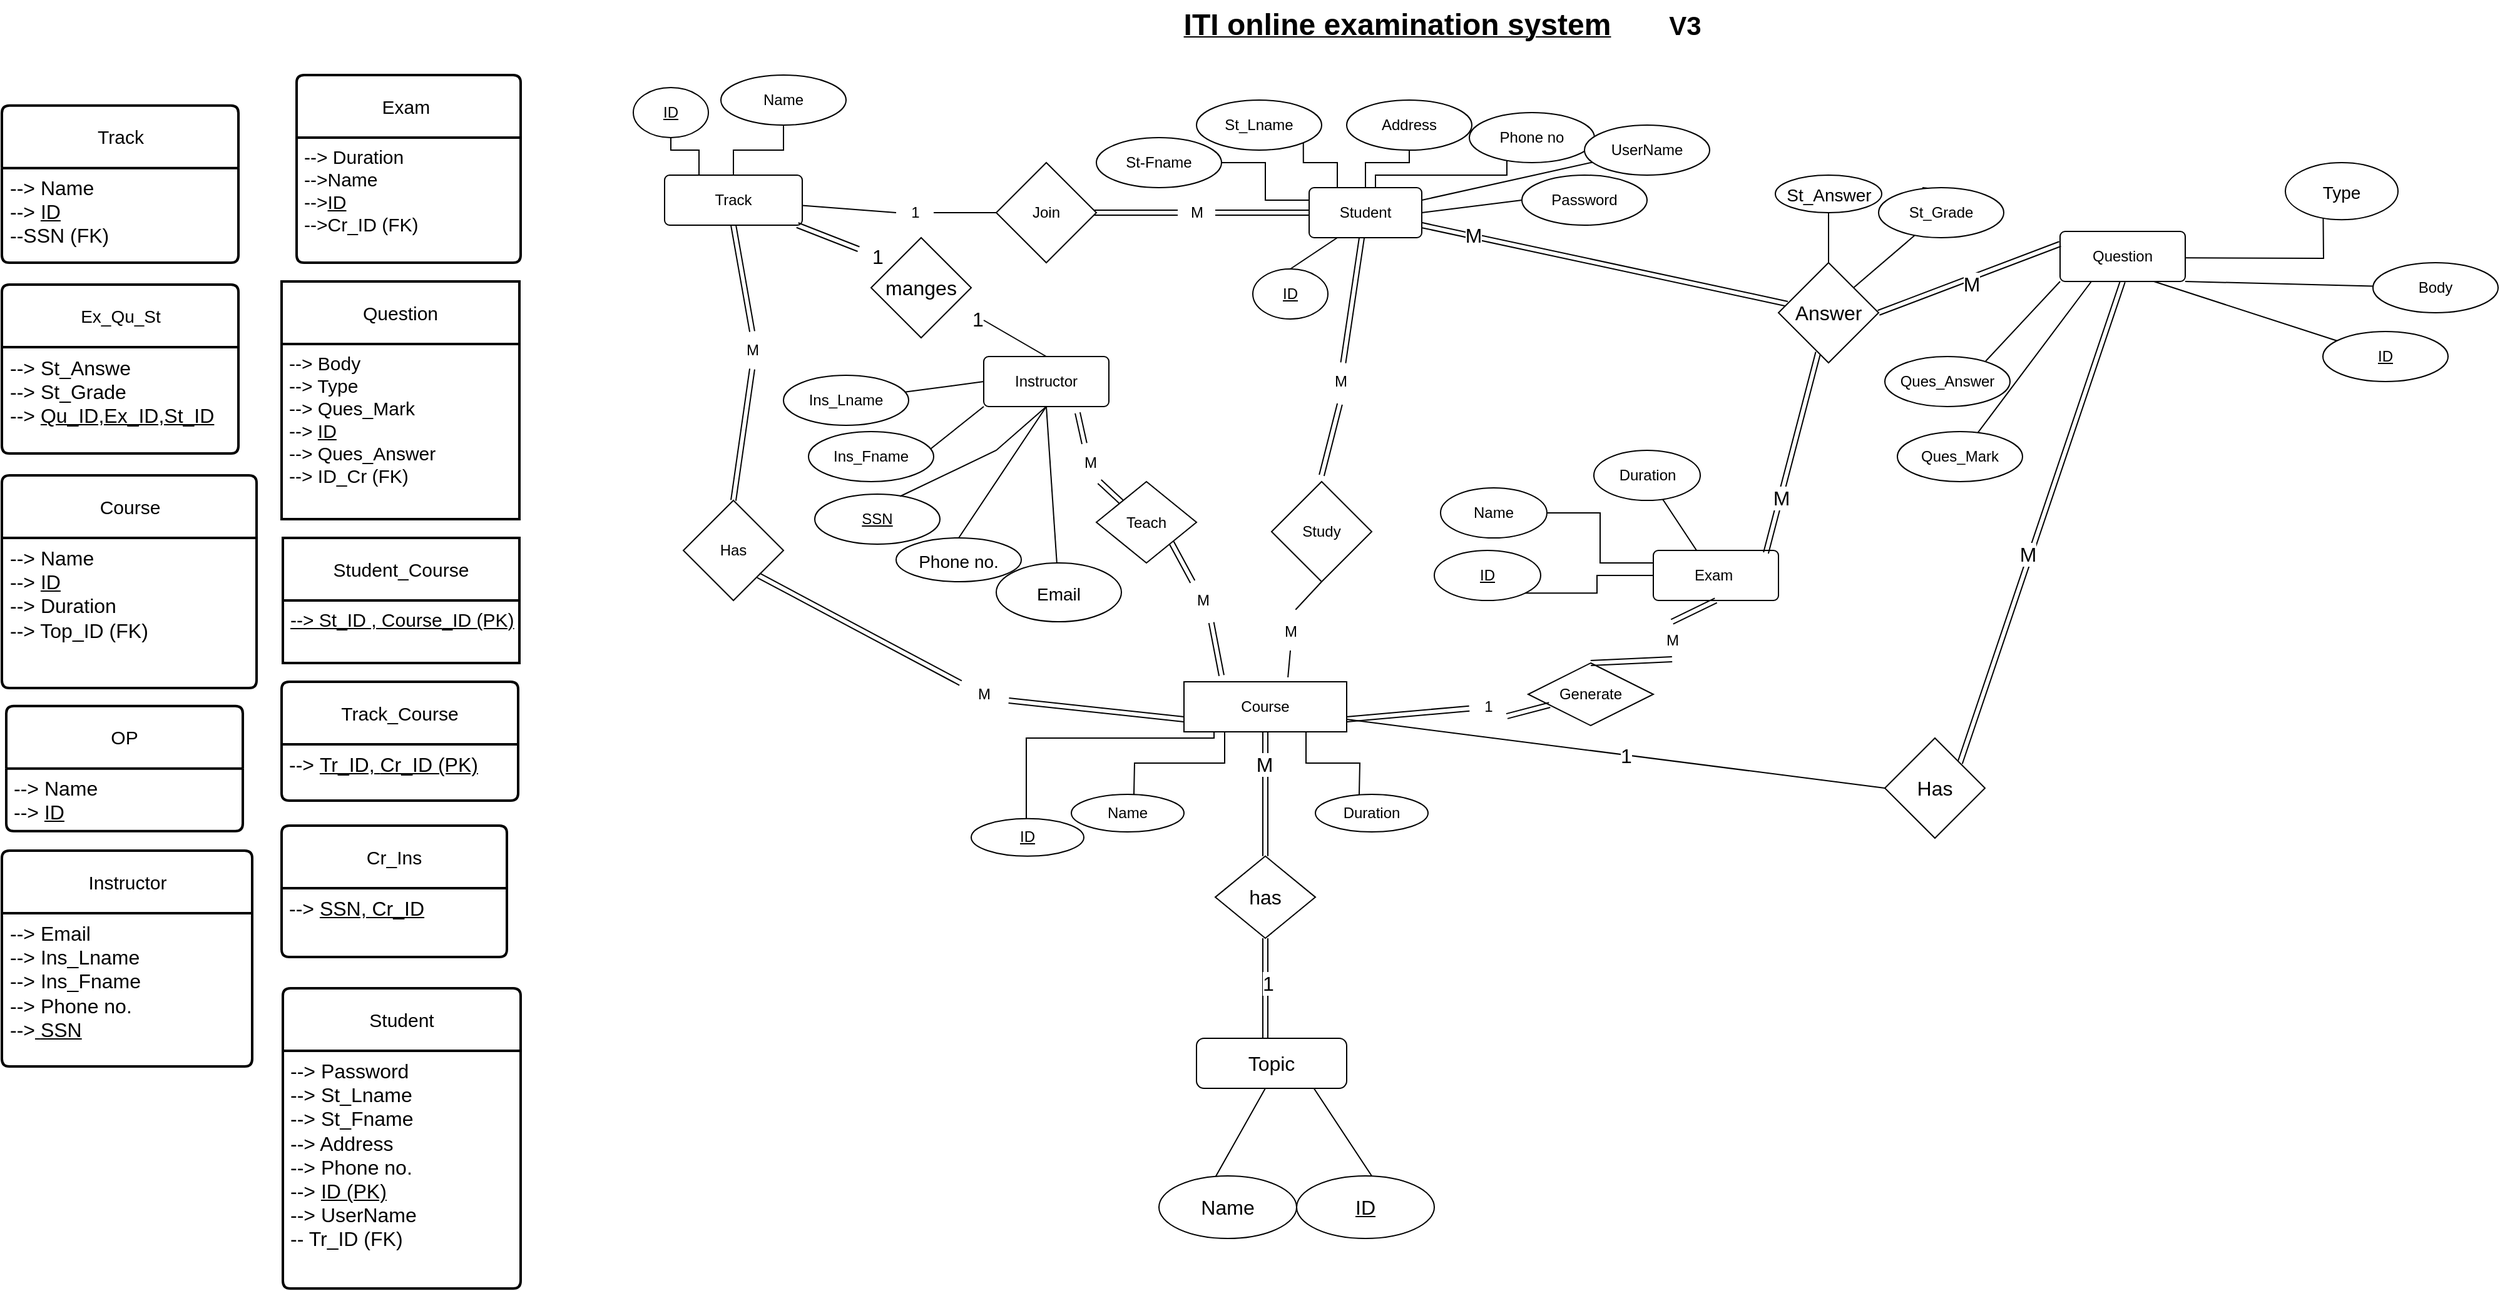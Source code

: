 <mxfile version="21.6.1" type="device">
  <diagram name="Page-1" id="KJN9JxY4sojg92Rjm4BG">
    <mxGraphModel dx="2280" dy="652" grid="1" gridSize="10" guides="1" tooltips="1" connect="1" arrows="1" fold="1" page="1" pageScale="1" pageWidth="1100" pageHeight="850" math="0" shadow="0">
      <root>
        <mxCell id="0" />
        <mxCell id="1" parent="0" />
        <mxCell id="8PszCxhar_kv0XqrZHNw-42" value="" style="edgeStyle=orthogonalEdgeStyle;rounded=0;orthogonalLoop=1;jettySize=auto;html=1;endArrow=none;endFill=0;" parent="1" edge="1">
          <mxGeometry relative="1" as="geometry">
            <Array as="points">
              <mxPoint x="803" y="160" />
              <mxPoint x="908" y="160" />
            </Array>
            <mxPoint x="803" y="170" as="sourcePoint" />
            <mxPoint x="908" y="146.57" as="targetPoint" />
          </mxGeometry>
        </mxCell>
        <mxCell id="8PszCxhar_kv0XqrZHNw-43" value="" style="edgeStyle=orthogonalEdgeStyle;rounded=0;orthogonalLoop=1;jettySize=auto;html=1;endArrow=none;endFill=0;" parent="1" source="8PszCxhar_kv0XqrZHNw-10" target="8PszCxhar_kv0XqrZHNw-22" edge="1">
          <mxGeometry relative="1" as="geometry" />
        </mxCell>
        <mxCell id="8PszCxhar_kv0XqrZHNw-47" style="edgeStyle=orthogonalEdgeStyle;rounded=0;orthogonalLoop=1;jettySize=auto;html=1;exitX=0.25;exitY=0;exitDx=0;exitDy=0;entryX=1;entryY=1;entryDx=0;entryDy=0;endArrow=none;endFill=0;" parent="1" source="8PszCxhar_kv0XqrZHNw-10" target="8PszCxhar_kv0XqrZHNw-21" edge="1">
          <mxGeometry relative="1" as="geometry" />
        </mxCell>
        <mxCell id="8PszCxhar_kv0XqrZHNw-49" style="edgeStyle=orthogonalEdgeStyle;rounded=0;orthogonalLoop=1;jettySize=auto;html=1;exitX=0;exitY=0.25;exitDx=0;exitDy=0;entryX=1;entryY=0.5;entryDx=0;entryDy=0;endArrow=none;endFill=0;" parent="1" source="8PszCxhar_kv0XqrZHNw-10" target="8PszCxhar_kv0XqrZHNw-24" edge="1">
          <mxGeometry relative="1" as="geometry" />
        </mxCell>
        <mxCell id="8PszCxhar_kv0XqrZHNw-171" style="edgeStyle=orthogonalEdgeStyle;rounded=0;orthogonalLoop=1;jettySize=auto;html=1;shape=link;" parent="1" source="8PszCxhar_kv0XqrZHNw-178" edge="1">
          <mxGeometry relative="1" as="geometry">
            <mxPoint x="570" y="190" as="targetPoint" />
          </mxGeometry>
        </mxCell>
        <mxCell id="8PszCxhar_kv0XqrZHNw-185" style="edgeStyle=none;rounded=0;orthogonalLoop=1;jettySize=auto;html=1;exitX=0.25;exitY=1;exitDx=0;exitDy=0;entryX=0.5;entryY=0;entryDx=0;entryDy=0;endArrow=none;endFill=0;" parent="1" source="8PszCxhar_kv0XqrZHNw-10" target="8PszCxhar_kv0XqrZHNw-34" edge="1">
          <mxGeometry relative="1" as="geometry" />
        </mxCell>
        <mxCell id="OOYQs7Cyy67GU0l517X5-24" style="edgeStyle=none;curved=1;rounded=0;orthogonalLoop=1;jettySize=auto;html=1;exitX=1;exitY=0.25;exitDx=0;exitDy=0;fontSize=12;startSize=8;endSize=8;endArrow=none;endFill=0;" parent="1" source="8PszCxhar_kv0XqrZHNw-10" target="OOYQs7Cyy67GU0l517X5-23" edge="1">
          <mxGeometry relative="1" as="geometry" />
        </mxCell>
        <mxCell id="OOYQs7Cyy67GU0l517X5-27" style="edgeStyle=none;curved=1;rounded=0;orthogonalLoop=1;jettySize=auto;html=1;exitX=1;exitY=0.5;exitDx=0;exitDy=0;entryX=0;entryY=0.5;entryDx=0;entryDy=0;fontSize=12;startSize=8;endSize=8;endArrow=none;endFill=0;" parent="1" source="8PszCxhar_kv0XqrZHNw-10" target="OOYQs7Cyy67GU0l517X5-26" edge="1">
          <mxGeometry relative="1" as="geometry" />
        </mxCell>
        <mxCell id="q5nte8WEPZ9El1_2XBso-5" style="edgeStyle=none;curved=1;rounded=0;orthogonalLoop=1;jettySize=auto;html=1;exitX=1;exitY=0.75;exitDx=0;exitDy=0;fontSize=12;endArrow=none;endFill=0;shape=link;" parent="1" source="8PszCxhar_kv0XqrZHNw-10" target="q5nte8WEPZ9El1_2XBso-4" edge="1">
          <mxGeometry relative="1" as="geometry" />
        </mxCell>
        <mxCell id="q5nte8WEPZ9El1_2XBso-9" value="M" style="edgeLabel;html=1;align=center;verticalAlign=middle;resizable=0;points=[];fontSize=16;" parent="q5nte8WEPZ9El1_2XBso-5" vertex="1" connectable="0">
          <mxGeometry x="-0.727" y="1" relative="1" as="geometry">
            <mxPoint as="offset" />
          </mxGeometry>
        </mxCell>
        <mxCell id="8PszCxhar_kv0XqrZHNw-10" value="Student" style="rounded=1;arcSize=10;whiteSpace=wrap;html=1;align=center;" parent="1" vertex="1">
          <mxGeometry x="750" y="170" width="90" height="40" as="geometry" />
        </mxCell>
        <mxCell id="8PszCxhar_kv0XqrZHNw-197" style="edgeStyle=none;rounded=0;orthogonalLoop=1;jettySize=auto;html=1;exitX=0;exitY=0.5;exitDx=0;exitDy=0;entryX=1;entryY=0.5;entryDx=0;entryDy=0;" parent="1" source="8PszCxhar_kv0XqrZHNw-11" edge="1">
          <mxGeometry relative="1" as="geometry">
            <mxPoint x="415" y="335" as="targetPoint" />
          </mxGeometry>
        </mxCell>
        <mxCell id="8PszCxhar_kv0XqrZHNw-198" style="edgeStyle=none;rounded=0;orthogonalLoop=1;jettySize=auto;html=1;exitX=0;exitY=1;exitDx=0;exitDy=0;entryX=1;entryY=0;entryDx=0;entryDy=0;endArrow=none;endFill=0;" parent="1" source="8PszCxhar_kv0XqrZHNw-11" edge="1">
          <mxGeometry relative="1" as="geometry">
            <mxPoint x="445.146" y="380.774" as="targetPoint" />
          </mxGeometry>
        </mxCell>
        <mxCell id="OOYQs7Cyy67GU0l517X5-18" style="edgeStyle=none;curved=1;rounded=0;orthogonalLoop=1;jettySize=auto;html=1;exitX=0.5;exitY=1;exitDx=0;exitDy=0;entryX=0.5;entryY=0;entryDx=0;entryDy=0;fontSize=12;startSize=8;endSize=8;endArrow=none;endFill=0;" parent="1" source="8PszCxhar_kv0XqrZHNw-11" target="OOYQs7Cyy67GU0l517X5-17" edge="1">
          <mxGeometry relative="1" as="geometry" />
        </mxCell>
        <mxCell id="OOYQs7Cyy67GU0l517X5-20" style="edgeStyle=none;curved=1;rounded=0;orthogonalLoop=1;jettySize=auto;html=1;exitX=0.5;exitY=1;exitDx=0;exitDy=0;fontSize=12;startSize=8;endSize=8;endArrow=none;endFill=0;" parent="1" source="8PszCxhar_kv0XqrZHNw-11" target="OOYQs7Cyy67GU0l517X5-19" edge="1">
          <mxGeometry relative="1" as="geometry" />
        </mxCell>
        <mxCell id="8PszCxhar_kv0XqrZHNw-11" value="Instructor" style="rounded=1;arcSize=10;whiteSpace=wrap;html=1;align=center;" parent="1" vertex="1">
          <mxGeometry x="490" y="305" width="100" height="40" as="geometry" />
        </mxCell>
        <mxCell id="8PszCxhar_kv0XqrZHNw-73" style="edgeStyle=orthogonalEdgeStyle;rounded=0;orthogonalLoop=1;jettySize=auto;html=1;exitX=0;exitY=0.5;exitDx=0;exitDy=0;entryX=1;entryY=1;entryDx=0;entryDy=0;endArrow=none;endFill=0;" parent="1" source="8PszCxhar_kv0XqrZHNw-12" target="8PszCxhar_kv0XqrZHNw-70" edge="1">
          <mxGeometry relative="1" as="geometry" />
        </mxCell>
        <mxCell id="8PszCxhar_kv0XqrZHNw-88" style="edgeStyle=orthogonalEdgeStyle;rounded=0;orthogonalLoop=1;jettySize=auto;html=1;exitX=0;exitY=0.25;exitDx=0;exitDy=0;entryX=1;entryY=0.5;entryDx=0;entryDy=0;endArrow=none;endFill=0;" parent="1" source="8PszCxhar_kv0XqrZHNw-12" target="8PszCxhar_kv0XqrZHNw-71" edge="1">
          <mxGeometry relative="1" as="geometry" />
        </mxCell>
        <mxCell id="8PszCxhar_kv0XqrZHNw-255" style="edgeStyle=none;rounded=0;orthogonalLoop=1;jettySize=auto;html=1;exitX=0.353;exitY=0.029;exitDx=0;exitDy=0;endArrow=none;endFill=0;exitPerimeter=0;" parent="1" source="8PszCxhar_kv0XqrZHNw-12" target="8PszCxhar_kv0XqrZHNw-60" edge="1">
          <mxGeometry relative="1" as="geometry" />
        </mxCell>
        <mxCell id="8PszCxhar_kv0XqrZHNw-12" value="Exam&amp;nbsp;" style="rounded=1;arcSize=10;whiteSpace=wrap;html=1;align=center;" parent="1" vertex="1">
          <mxGeometry x="1025" y="460" width="100" height="40" as="geometry" />
        </mxCell>
        <mxCell id="8PszCxhar_kv0XqrZHNw-16" value="Generate" style="shape=rhombus;perimeter=rhombusPerimeter;whiteSpace=wrap;html=1;align=center;" parent="1" vertex="1">
          <mxGeometry x="925" y="550" width="100" height="50" as="geometry" />
        </mxCell>
        <mxCell id="8PszCxhar_kv0XqrZHNw-21" value="St_Lname" style="ellipse;whiteSpace=wrap;html=1;align=center;" parent="1" vertex="1">
          <mxGeometry x="660" y="100" width="100" height="40" as="geometry" />
        </mxCell>
        <mxCell id="8PszCxhar_kv0XqrZHNw-22" value="Address" style="ellipse;whiteSpace=wrap;html=1;align=center;" parent="1" vertex="1">
          <mxGeometry x="780" y="100" width="100" height="40" as="geometry" />
        </mxCell>
        <mxCell id="8PszCxhar_kv0XqrZHNw-23" value="Phone no" style="ellipse;whiteSpace=wrap;html=1;align=center;" parent="1" vertex="1">
          <mxGeometry x="878" y="110" width="100" height="40" as="geometry" />
        </mxCell>
        <mxCell id="8PszCxhar_kv0XqrZHNw-24" value="St-Fname" style="ellipse;whiteSpace=wrap;html=1;align=center;" parent="1" vertex="1">
          <mxGeometry x="580" y="130" width="100" height="40" as="geometry" />
        </mxCell>
        <mxCell id="8PszCxhar_kv0XqrZHNw-34" value="&lt;u&gt;ID&lt;/u&gt;" style="ellipse;whiteSpace=wrap;html=1;align=center;" parent="1" vertex="1">
          <mxGeometry x="705" y="235" width="60" height="40" as="geometry" />
        </mxCell>
        <mxCell id="8PszCxhar_kv0XqrZHNw-60" value="Duration" style="ellipse;whiteSpace=wrap;html=1;rounded=1;arcSize=10;" parent="1" vertex="1">
          <mxGeometry x="977.5" y="380" width="85" height="40" as="geometry" />
        </mxCell>
        <mxCell id="8PszCxhar_kv0XqrZHNw-70" value="&lt;u&gt;ID&lt;/u&gt;" style="ellipse;whiteSpace=wrap;html=1;rounded=1;arcSize=10;" parent="1" vertex="1">
          <mxGeometry x="850" y="460" width="85" height="40" as="geometry" />
        </mxCell>
        <mxCell id="8PszCxhar_kv0XqrZHNw-71" value="Name" style="ellipse;whiteSpace=wrap;html=1;rounded=1;arcSize=10;" parent="1" vertex="1">
          <mxGeometry x="855" y="410" width="85" height="40" as="geometry" />
        </mxCell>
        <mxCell id="8PszCxhar_kv0XqrZHNw-81" value="" style="endArrow=none;html=1;rounded=0;entryX=0.5;entryY=1;entryDx=0;entryDy=0;exitX=0.5;exitY=0;exitDx=0;exitDy=0;shape=link;" parent="1" source="8PszCxhar_kv0XqrZHNw-209" target="8PszCxhar_kv0XqrZHNw-12" edge="1">
          <mxGeometry relative="1" as="geometry">
            <mxPoint x="1060" y="565" as="sourcePoint" />
            <mxPoint x="1035" y="460" as="targetPoint" />
          </mxGeometry>
        </mxCell>
        <mxCell id="8PszCxhar_kv0XqrZHNw-89" value="Ins_Fname" style="ellipse;whiteSpace=wrap;html=1;align=center;" parent="1" vertex="1">
          <mxGeometry x="350" y="365" width="100" height="40" as="geometry" />
        </mxCell>
        <mxCell id="8PszCxhar_kv0XqrZHNw-110" style="edgeStyle=orthogonalEdgeStyle;rounded=0;orthogonalLoop=1;jettySize=auto;html=1;exitX=0.25;exitY=0;exitDx=0;exitDy=0;endArrow=none;endFill=0;" parent="1" source="8PszCxhar_kv0XqrZHNw-108" target="8PszCxhar_kv0XqrZHNw-109" edge="1">
          <mxGeometry relative="1" as="geometry" />
        </mxCell>
        <mxCell id="8PszCxhar_kv0XqrZHNw-112" style="edgeStyle=orthogonalEdgeStyle;rounded=0;orthogonalLoop=1;jettySize=auto;html=1;endArrow=none;endFill=0;" parent="1" source="8PszCxhar_kv0XqrZHNw-108" target="8PszCxhar_kv0XqrZHNw-111" edge="1">
          <mxGeometry relative="1" as="geometry" />
        </mxCell>
        <mxCell id="8PszCxhar_kv0XqrZHNw-108" value="Track" style="rounded=1;arcSize=10;whiteSpace=wrap;html=1;align=center;" parent="1" vertex="1">
          <mxGeometry x="235" y="160" width="110" height="40" as="geometry" />
        </mxCell>
        <mxCell id="8PszCxhar_kv0XqrZHNw-109" value="&lt;u&gt;ID&lt;/u&gt;" style="ellipse;whiteSpace=wrap;html=1;align=center;" parent="1" vertex="1">
          <mxGeometry x="210" y="90" width="60" height="40" as="geometry" />
        </mxCell>
        <mxCell id="8PszCxhar_kv0XqrZHNw-111" value="Name" style="ellipse;whiteSpace=wrap;html=1;align=center;" parent="1" vertex="1">
          <mxGeometry x="280" y="80" width="100" height="40" as="geometry" />
        </mxCell>
        <mxCell id="8PszCxhar_kv0XqrZHNw-116" value="Teach" style="rhombus;whiteSpace=wrap;html=1;direction=south;" parent="1" vertex="1">
          <mxGeometry x="580" y="405" width="80" height="65" as="geometry" />
        </mxCell>
        <mxCell id="8PszCxhar_kv0XqrZHNw-130" style="edgeStyle=orthogonalEdgeStyle;rounded=0;orthogonalLoop=1;jettySize=auto;html=1;exitX=0.75;exitY=1;exitDx=0;exitDy=0;entryX=0.333;entryY=0.124;entryDx=0;entryDy=0;entryPerimeter=0;endArrow=none;endFill=0;" parent="1" edge="1">
          <mxGeometry relative="1" as="geometry">
            <mxPoint x="1559.97" y="161.659" as="targetPoint" />
            <mxPoint x="1425" y="226" as="sourcePoint" />
          </mxGeometry>
        </mxCell>
        <mxCell id="q5nte8WEPZ9El1_2XBso-2" style="edgeStyle=none;curved=1;rounded=0;orthogonalLoop=1;jettySize=auto;html=1;exitX=1;exitY=1;exitDx=0;exitDy=0;fontSize=12;startSize=8;endSize=8;endArrow=none;endFill=0;" parent="1" source="8PszCxhar_kv0XqrZHNw-132" target="8PszCxhar_kv0XqrZHNw-137" edge="1">
          <mxGeometry relative="1" as="geometry" />
        </mxCell>
        <mxCell id="q5nte8WEPZ9El1_2XBso-15" style="edgeStyle=none;curved=1;rounded=0;orthogonalLoop=1;jettySize=auto;html=1;exitX=0.25;exitY=1;exitDx=0;exitDy=0;fontSize=12;startSize=8;endSize=8;endArrow=none;endFill=0;" parent="1" source="8PszCxhar_kv0XqrZHNw-132" target="8PszCxhar_kv0XqrZHNw-134" edge="1">
          <mxGeometry relative="1" as="geometry" />
        </mxCell>
        <mxCell id="q5nte8WEPZ9El1_2XBso-16" style="edgeStyle=none;curved=1;rounded=0;orthogonalLoop=1;jettySize=auto;html=1;exitX=0;exitY=1;exitDx=0;exitDy=0;fontSize=12;startSize=8;endSize=8;" parent="1" source="8PszCxhar_kv0XqrZHNw-132" edge="1">
          <mxGeometry relative="1" as="geometry">
            <mxPoint x="1280" y="320" as="targetPoint" />
          </mxGeometry>
        </mxCell>
        <mxCell id="BlZaG5n-0IhlMk8ZmXrb-6" style="edgeStyle=none;curved=1;rounded=0;orthogonalLoop=1;jettySize=auto;html=1;exitX=0.5;exitY=1;exitDx=0;exitDy=0;entryX=1;entryY=0;entryDx=0;entryDy=0;fontSize=12;endArrow=none;endFill=0;shape=link;" parent="1" source="8PszCxhar_kv0XqrZHNw-132" target="BlZaG5n-0IhlMk8ZmXrb-5" edge="1">
          <mxGeometry relative="1" as="geometry" />
        </mxCell>
        <mxCell id="BlZaG5n-0IhlMk8ZmXrb-9" value="M" style="edgeLabel;html=1;align=center;verticalAlign=middle;resizable=0;points=[];fontSize=16;" parent="BlZaG5n-0IhlMk8ZmXrb-6" vertex="1" connectable="0">
          <mxGeometry x="0.119" y="6" relative="1" as="geometry">
            <mxPoint x="-9" as="offset" />
          </mxGeometry>
        </mxCell>
        <mxCell id="BlZaG5n-0IhlMk8ZmXrb-8" style="edgeStyle=none;curved=1;rounded=0;orthogonalLoop=1;jettySize=auto;html=1;exitX=0.75;exitY=1;exitDx=0;exitDy=0;fontSize=12;endArrow=none;endFill=0;" parent="1" source="8PszCxhar_kv0XqrZHNw-132" target="8PszCxhar_kv0XqrZHNw-133" edge="1">
          <mxGeometry relative="1" as="geometry" />
        </mxCell>
        <mxCell id="8PszCxhar_kv0XqrZHNw-132" value="Question" style="rounded=1;arcSize=10;whiteSpace=wrap;html=1;align=center;" parent="1" vertex="1">
          <mxGeometry x="1350" y="205" width="100" height="40" as="geometry" />
        </mxCell>
        <mxCell id="8PszCxhar_kv0XqrZHNw-133" value="&lt;u&gt;ID&lt;/u&gt;" style="ellipse;whiteSpace=wrap;html=1;align=center;" parent="1" vertex="1">
          <mxGeometry x="1560" y="285" width="100" height="40" as="geometry" />
        </mxCell>
        <mxCell id="8PszCxhar_kv0XqrZHNw-134" value="Ques_Mark" style="ellipse;whiteSpace=wrap;html=1;align=center;" parent="1" vertex="1">
          <mxGeometry x="1220" y="365" width="100" height="40" as="geometry" />
        </mxCell>
        <mxCell id="8PszCxhar_kv0XqrZHNw-137" value="Body" style="ellipse;whiteSpace=wrap;html=1;rounded=1;arcSize=10;" parent="1" vertex="1">
          <mxGeometry x="1600" y="230" width="100" height="40" as="geometry" />
        </mxCell>
        <mxCell id="8PszCxhar_kv0XqrZHNw-144" value="" style="edgeStyle=orthogonalEdgeStyle;rounded=0;orthogonalLoop=1;jettySize=auto;html=1;endArrow=none;endFill=0;" parent="1" edge="1">
          <mxGeometry relative="1" as="geometry">
            <mxPoint x="674.0" y="605" as="sourcePoint" />
            <mxPoint x="524.0" y="679.36" as="targetPoint" />
            <Array as="points">
              <mxPoint x="674" y="610" />
              <mxPoint x="524" y="610" />
            </Array>
          </mxGeometry>
        </mxCell>
        <mxCell id="8PszCxhar_kv0XqrZHNw-145" style="edgeStyle=orthogonalEdgeStyle;rounded=0;orthogonalLoop=1;jettySize=auto;html=1;exitX=0.25;exitY=1;exitDx=0;exitDy=0;endArrow=none;endFill=0;" parent="1" source="8PszCxhar_kv0XqrZHNw-142" edge="1">
          <mxGeometry relative="1" as="geometry">
            <mxPoint x="610" y="655" as="targetPoint" />
          </mxGeometry>
        </mxCell>
        <mxCell id="8PszCxhar_kv0XqrZHNw-147" style="edgeStyle=orthogonalEdgeStyle;rounded=0;orthogonalLoop=1;jettySize=auto;html=1;exitX=0.75;exitY=1;exitDx=0;exitDy=0;endArrow=none;endFill=0;" parent="1" source="8PszCxhar_kv0XqrZHNw-142" edge="1">
          <mxGeometry relative="1" as="geometry">
            <mxPoint x="790" y="655" as="targetPoint" />
          </mxGeometry>
        </mxCell>
        <mxCell id="MpQOEqjO9ydfD7k61NFb-37" style="edgeStyle=none;curved=1;rounded=0;orthogonalLoop=1;jettySize=auto;html=1;fontSize=12;endArrow=none;endFill=0;shape=link;" parent="1" source="8PszCxhar_kv0XqrZHNw-142" target="MpQOEqjO9ydfD7k61NFb-34" edge="1">
          <mxGeometry relative="1" as="geometry" />
        </mxCell>
        <mxCell id="MpQOEqjO9ydfD7k61NFb-39" value="M" style="edgeLabel;html=1;align=center;verticalAlign=middle;resizable=0;points=[];fontSize=16;" parent="MpQOEqjO9ydfD7k61NFb-37" vertex="1" connectable="0">
          <mxGeometry x="-0.491" y="-5" relative="1" as="geometry">
            <mxPoint x="4" as="offset" />
          </mxGeometry>
        </mxCell>
        <mxCell id="BlZaG5n-0IhlMk8ZmXrb-7" style="edgeStyle=none;curved=1;rounded=0;orthogonalLoop=1;jettySize=auto;html=1;exitX=1;exitY=0.75;exitDx=0;exitDy=0;entryX=0;entryY=0.5;entryDx=0;entryDy=0;fontSize=12;startSize=8;endSize=8;endArrow=none;endFill=0;" parent="1" source="8PszCxhar_kv0XqrZHNw-142" target="BlZaG5n-0IhlMk8ZmXrb-5" edge="1">
          <mxGeometry relative="1" as="geometry" />
        </mxCell>
        <mxCell id="BlZaG5n-0IhlMk8ZmXrb-10" value="1" style="edgeLabel;html=1;align=center;verticalAlign=middle;resizable=0;points=[];fontSize=16;" parent="BlZaG5n-0IhlMk8ZmXrb-7" vertex="1" connectable="0">
          <mxGeometry x="0.035" relative="1" as="geometry">
            <mxPoint as="offset" />
          </mxGeometry>
        </mxCell>
        <mxCell id="8PszCxhar_kv0XqrZHNw-142" value="Course" style="whiteSpace=wrap;html=1;align=center;" parent="1" vertex="1">
          <mxGeometry x="650" y="565" width="130" height="40" as="geometry" />
        </mxCell>
        <mxCell id="8PszCxhar_kv0XqrZHNw-143" value="&lt;u&gt;ID&lt;/u&gt;" style="ellipse;whiteSpace=wrap;html=1;" parent="1" vertex="1">
          <mxGeometry x="480" y="674.36" width="90" height="30" as="geometry" />
        </mxCell>
        <mxCell id="8PszCxhar_kv0XqrZHNw-146" value="Name" style="ellipse;whiteSpace=wrap;html=1;" parent="1" vertex="1">
          <mxGeometry x="560" y="655" width="90" height="30" as="geometry" />
        </mxCell>
        <mxCell id="8PszCxhar_kv0XqrZHNw-148" value="Duration" style="ellipse;whiteSpace=wrap;html=1;" parent="1" vertex="1">
          <mxGeometry x="755" y="655" width="90" height="30" as="geometry" />
        </mxCell>
        <mxCell id="8PszCxhar_kv0XqrZHNw-163" value="Study" style="rhombus;whiteSpace=wrap;html=1;" parent="1" vertex="1">
          <mxGeometry x="720" y="405" width="80" height="80" as="geometry" />
        </mxCell>
        <mxCell id="8PszCxhar_kv0XqrZHNw-164" value="" style="endArrow=none;html=1;rounded=0;shape=link;" parent="1" source="8PszCxhar_kv0XqrZHNw-186" target="8PszCxhar_kv0XqrZHNw-10" edge="1">
          <mxGeometry width="50" height="50" relative="1" as="geometry">
            <mxPoint x="770" y="305" as="sourcePoint" />
            <mxPoint x="820" y="255" as="targetPoint" />
          </mxGeometry>
        </mxCell>
        <mxCell id="8PszCxhar_kv0XqrZHNw-165" value="" style="endArrow=none;html=1;rounded=0;exitX=0.639;exitY=-0.088;exitDx=0;exitDy=0;exitPerimeter=0;entryX=0.5;entryY=1;entryDx=0;entryDy=0;" parent="1" source="8PszCxhar_kv0XqrZHNw-188" target="8PszCxhar_kv0XqrZHNw-163" edge="1">
          <mxGeometry width="50" height="50" relative="1" as="geometry">
            <mxPoint x="740" y="485" as="sourcePoint" />
            <mxPoint x="790" y="445" as="targetPoint" />
          </mxGeometry>
        </mxCell>
        <mxCell id="8PszCxhar_kv0XqrZHNw-169" value="&lt;b&gt;&lt;u&gt;&lt;font style=&quot;font-size: 24px;&quot;&gt;ITI online examination system&lt;/font&gt;&lt;/u&gt;&lt;/b&gt;" style="text;html=1;align=center;verticalAlign=middle;resizable=0;points=[];autosize=1;strokeColor=none;fillColor=none;" parent="1" vertex="1">
          <mxGeometry x="640" y="20" width="360" height="40" as="geometry" />
        </mxCell>
        <mxCell id="8PszCxhar_kv0XqrZHNw-172" value="Join" style="rhombus;whiteSpace=wrap;html=1;" parent="1" vertex="1">
          <mxGeometry x="500" y="150" width="80" height="80" as="geometry" />
        </mxCell>
        <mxCell id="8PszCxhar_kv0XqrZHNw-177" value="" style="endArrow=none;html=1;rounded=0;entryX=0;entryY=0.5;entryDx=0;entryDy=0;" parent="1" source="8PszCxhar_kv0XqrZHNw-181" target="8PszCxhar_kv0XqrZHNw-172" edge="1">
          <mxGeometry width="50" height="50" relative="1" as="geometry">
            <mxPoint x="420" y="220" as="sourcePoint" />
            <mxPoint x="470" y="170" as="targetPoint" />
          </mxGeometry>
        </mxCell>
        <mxCell id="8PszCxhar_kv0XqrZHNw-186" value="M" style="text;html=1;align=center;verticalAlign=middle;resizable=0;points=[];autosize=1;strokeColor=none;fillColor=none;" parent="1" vertex="1">
          <mxGeometry x="760" y="310" width="30" height="30" as="geometry" />
        </mxCell>
        <mxCell id="8PszCxhar_kv0XqrZHNw-189" value="" style="endArrow=none;html=1;rounded=0;exitX=0.639;exitY=-0.088;exitDx=0;exitDy=0;exitPerimeter=0;entryX=0.5;entryY=1;entryDx=0;entryDy=0;" parent="1" source="8PszCxhar_kv0XqrZHNw-142" target="8PszCxhar_kv0XqrZHNw-188" edge="1">
          <mxGeometry width="50" height="50" relative="1" as="geometry">
            <mxPoint x="714" y="561" as="sourcePoint" />
            <mxPoint x="760" y="485" as="targetPoint" />
          </mxGeometry>
        </mxCell>
        <mxCell id="8PszCxhar_kv0XqrZHNw-188" value="M" style="text;html=1;align=center;verticalAlign=middle;resizable=0;points=[];autosize=1;strokeColor=none;fillColor=none;" parent="1" vertex="1">
          <mxGeometry x="720" y="510" width="30" height="30" as="geometry" />
        </mxCell>
        <mxCell id="8PszCxhar_kv0XqrZHNw-191" value="" style="edgeStyle=orthogonalEdgeStyle;rounded=0;orthogonalLoop=1;jettySize=auto;html=1;shape=link;" parent="1" source="8PszCxhar_kv0XqrZHNw-10" target="8PszCxhar_kv0XqrZHNw-178" edge="1">
          <mxGeometry relative="1" as="geometry">
            <mxPoint x="570" y="190" as="targetPoint" />
            <mxPoint x="750" y="190" as="sourcePoint" />
          </mxGeometry>
        </mxCell>
        <mxCell id="8PszCxhar_kv0XqrZHNw-178" value="M" style="text;html=1;align=center;verticalAlign=middle;resizable=0;points=[];autosize=1;strokeColor=none;fillColor=none;" parent="1" vertex="1">
          <mxGeometry x="645" y="175" width="30" height="30" as="geometry" />
        </mxCell>
        <mxCell id="8PszCxhar_kv0XqrZHNw-192" value="" style="endArrow=none;html=1;rounded=0;entryX=0;entryY=0.5;entryDx=0;entryDy=0;" parent="1" source="8PszCxhar_kv0XqrZHNw-108" target="8PszCxhar_kv0XqrZHNw-181" edge="1">
          <mxGeometry width="50" height="50" relative="1" as="geometry">
            <mxPoint x="380" y="189" as="sourcePoint" />
            <mxPoint x="510" y="185" as="targetPoint" />
          </mxGeometry>
        </mxCell>
        <mxCell id="8PszCxhar_kv0XqrZHNw-181" value="1" style="text;html=1;align=center;verticalAlign=middle;resizable=0;points=[];autosize=1;strokeColor=none;fillColor=none;" parent="1" vertex="1">
          <mxGeometry x="420" y="175" width="30" height="30" as="geometry" />
        </mxCell>
        <mxCell id="8PszCxhar_kv0XqrZHNw-196" value="Ins_Lname" style="ellipse;whiteSpace=wrap;html=1;align=center;" parent="1" vertex="1">
          <mxGeometry x="330" y="320" width="100" height="40" as="geometry" />
        </mxCell>
        <mxCell id="8PszCxhar_kv0XqrZHNw-204" style="edgeStyle=none;rounded=0;orthogonalLoop=1;jettySize=auto;html=1;exitX=0;exitY=1;exitDx=0;exitDy=0;" parent="1" source="8PszCxhar_kv0XqrZHNw-60" target="8PszCxhar_kv0XqrZHNw-60" edge="1">
          <mxGeometry relative="1" as="geometry" />
        </mxCell>
        <mxCell id="8PszCxhar_kv0XqrZHNw-206" value="" style="endArrow=none;html=1;rounded=0;exitX=1;exitY=0.75;exitDx=0;exitDy=0;shape=link;" parent="1" source="8PszCxhar_kv0XqrZHNw-212" target="8PszCxhar_kv0XqrZHNw-16" edge="1">
          <mxGeometry width="50" height="50" relative="1" as="geometry">
            <mxPoint x="860" y="605" as="sourcePoint" />
            <mxPoint x="910" y="555" as="targetPoint" />
          </mxGeometry>
        </mxCell>
        <mxCell id="8PszCxhar_kv0XqrZHNw-210" value="" style="endArrow=none;html=1;rounded=0;entryX=0.5;entryY=1;entryDx=0;entryDy=0;exitX=0.5;exitY=0;exitDx=0;exitDy=0;shape=link;" parent="1" source="8PszCxhar_kv0XqrZHNw-16" target="8PszCxhar_kv0XqrZHNw-209" edge="1">
          <mxGeometry relative="1" as="geometry">
            <mxPoint x="1040" y="565" as="sourcePoint" />
            <mxPoint x="1075" y="500" as="targetPoint" />
          </mxGeometry>
        </mxCell>
        <mxCell id="8PszCxhar_kv0XqrZHNw-209" value="M" style="text;html=1;align=center;verticalAlign=middle;resizable=0;points=[];autosize=1;strokeColor=none;fillColor=none;" parent="1" vertex="1">
          <mxGeometry x="1025" y="517" width="30" height="30" as="geometry" />
        </mxCell>
        <mxCell id="8PszCxhar_kv0XqrZHNw-213" value="" style="endArrow=none;html=1;rounded=0;exitX=1;exitY=0.75;exitDx=0;exitDy=0;shape=link;" parent="1" source="8PszCxhar_kv0XqrZHNw-142" target="8PszCxhar_kv0XqrZHNw-212" edge="1">
          <mxGeometry width="50" height="50" relative="1" as="geometry">
            <mxPoint x="780" y="595" as="sourcePoint" />
            <mxPoint x="1018" y="616" as="targetPoint" />
          </mxGeometry>
        </mxCell>
        <mxCell id="8PszCxhar_kv0XqrZHNw-212" value="1" style="text;html=1;align=center;verticalAlign=middle;resizable=0;points=[];autosize=1;strokeColor=none;fillColor=none;" parent="1" vertex="1">
          <mxGeometry x="878" y="570" width="30" height="30" as="geometry" />
        </mxCell>
        <mxCell id="8PszCxhar_kv0XqrZHNw-267" value="Has" style="rhombus;whiteSpace=wrap;html=1;" parent="1" vertex="1">
          <mxGeometry x="250" y="420" width="80" height="80" as="geometry" />
        </mxCell>
        <mxCell id="8PszCxhar_kv0XqrZHNw-269" value="" style="endArrow=none;html=1;rounded=0;entryX=0;entryY=0.75;entryDx=0;entryDy=0;shape=link;" parent="1" target="8PszCxhar_kv0XqrZHNw-142" edge="1">
          <mxGeometry relative="1" as="geometry">
            <mxPoint x="510" y="580" as="sourcePoint" />
            <mxPoint x="460" y="500" as="targetPoint" />
          </mxGeometry>
        </mxCell>
        <mxCell id="8PszCxhar_kv0XqrZHNw-270" value="" style="endArrow=none;html=1;rounded=0;entryX=0.5;entryY=0;entryDx=0;entryDy=0;exitX=0.5;exitY=1;exitDx=0;exitDy=0;shape=link;" parent="1" source="8PszCxhar_kv0XqrZHNw-322" target="8PszCxhar_kv0XqrZHNw-267" edge="1">
          <mxGeometry relative="1" as="geometry">
            <mxPoint x="302" y="314" as="sourcePoint" />
            <mxPoint x="430" y="275" as="targetPoint" />
          </mxGeometry>
        </mxCell>
        <mxCell id="8PszCxhar_kv0XqrZHNw-284" style="edgeStyle=none;rounded=0;orthogonalLoop=1;jettySize=auto;html=1;exitX=0.75;exitY=0;exitDx=0;exitDy=0;" parent="1" source="8PszCxhar_kv0XqrZHNw-132" target="8PszCxhar_kv0XqrZHNw-132" edge="1">
          <mxGeometry relative="1" as="geometry" />
        </mxCell>
        <mxCell id="8PszCxhar_kv0XqrZHNw-289" value="" style="endArrow=none;html=1;rounded=0;entryX=-0.117;entryY=0.2;entryDx=0;entryDy=0;exitX=1;exitY=1;exitDx=0;exitDy=0;entryPerimeter=0;shape=link;" parent="1" source="8PszCxhar_kv0XqrZHNw-267" target="8PszCxhar_kv0XqrZHNw-288" edge="1">
          <mxGeometry relative="1" as="geometry">
            <mxPoint x="310" y="480" as="sourcePoint" />
            <mxPoint x="650" y="595" as="targetPoint" />
          </mxGeometry>
        </mxCell>
        <mxCell id="8PszCxhar_kv0XqrZHNw-288" value="M" style="text;html=1;align=center;verticalAlign=middle;resizable=0;points=[];autosize=1;strokeColor=none;fillColor=none;" parent="1" vertex="1">
          <mxGeometry x="475" y="560" width="30" height="30" as="geometry" />
        </mxCell>
        <mxCell id="8PszCxhar_kv0XqrZHNw-293" value="&lt;u&gt;SSN&lt;/u&gt;" style="ellipse;whiteSpace=wrap;html=1;align=center;" parent="1" vertex="1">
          <mxGeometry x="355" y="415" width="100" height="40" as="geometry" />
        </mxCell>
        <mxCell id="8PszCxhar_kv0XqrZHNw-304" value="" style="endArrow=none;html=1;rounded=0;entryX=0;entryY=1;entryDx=0;entryDy=0;exitX=0.75;exitY=1;exitDx=0;exitDy=0;shape=link;" parent="1" source="8PszCxhar_kv0XqrZHNw-319" target="8PszCxhar_kv0XqrZHNw-116" edge="1">
          <mxGeometry relative="1" as="geometry">
            <mxPoint x="510" y="390" as="sourcePoint" />
            <mxPoint x="670" y="390" as="targetPoint" />
          </mxGeometry>
        </mxCell>
        <mxCell id="8PszCxhar_kv0XqrZHNw-305" value="" style="endArrow=none;html=1;rounded=0;exitX=0.729;exitY=1.09;exitDx=0;exitDy=0;shape=link;exitPerimeter=0;" parent="1" source="8PszCxhar_kv0XqrZHNw-317" edge="1">
          <mxGeometry relative="1" as="geometry">
            <mxPoint x="650" y="510" as="sourcePoint" />
            <mxPoint x="680" y="560" as="targetPoint" />
          </mxGeometry>
        </mxCell>
        <mxCell id="8PszCxhar_kv0XqrZHNw-306" value="" style="endArrow=none;html=1;rounded=0;entryX=0.5;entryY=1;entryDx=0;entryDy=0;exitX=0.682;exitY=0.044;exitDx=0;exitDy=0;exitPerimeter=0;" parent="1" source="8PszCxhar_kv0XqrZHNw-293" target="8PszCxhar_kv0XqrZHNw-11" edge="1">
          <mxGeometry relative="1" as="geometry">
            <mxPoint x="565" y="360" as="sourcePoint" />
            <mxPoint x="635" y="481" as="targetPoint" />
            <Array as="points">
              <mxPoint x="500" y="380" />
            </Array>
          </mxGeometry>
        </mxCell>
        <mxCell id="8PszCxhar_kv0XqrZHNw-318" value="" style="endArrow=none;html=1;rounded=0;exitX=1;exitY=0;exitDx=0;exitDy=0;shape=link;" parent="1" source="8PszCxhar_kv0XqrZHNw-116" target="8PszCxhar_kv0XqrZHNw-317" edge="1">
          <mxGeometry relative="1" as="geometry">
            <mxPoint x="650" y="476" as="sourcePoint" />
            <mxPoint x="680" y="560" as="targetPoint" />
          </mxGeometry>
        </mxCell>
        <mxCell id="8PszCxhar_kv0XqrZHNw-317" value="M" style="text;html=1;align=center;verticalAlign=middle;resizable=0;points=[];autosize=1;strokeColor=none;fillColor=none;" parent="1" vertex="1">
          <mxGeometry x="650" y="485" width="30" height="30" as="geometry" />
        </mxCell>
        <mxCell id="8PszCxhar_kv0XqrZHNw-320" value="" style="endArrow=none;html=1;rounded=0;entryX=0.348;entryY=-0.015;entryDx=0;entryDy=0;entryPerimeter=0;shape=link;" parent="1" target="8PszCxhar_kv0XqrZHNw-319" edge="1">
          <mxGeometry relative="1" as="geometry">
            <mxPoint x="565" y="350" as="sourcePoint" />
            <mxPoint x="610" y="444" as="targetPoint" />
          </mxGeometry>
        </mxCell>
        <mxCell id="8PszCxhar_kv0XqrZHNw-319" value="M" style="text;html=1;align=center;verticalAlign=middle;resizable=0;points=[];autosize=1;strokeColor=none;fillColor=none;" parent="1" vertex="1">
          <mxGeometry x="560" y="375" width="30" height="30" as="geometry" />
        </mxCell>
        <mxCell id="8PszCxhar_kv0XqrZHNw-323" value="" style="endArrow=none;html=1;rounded=0;entryX=0.5;entryY=0;entryDx=0;entryDy=0;exitX=0.5;exitY=1;exitDx=0;exitDy=0;shape=link;" parent="1" source="8PszCxhar_kv0XqrZHNw-108" target="8PszCxhar_kv0XqrZHNw-322" edge="1">
          <mxGeometry relative="1" as="geometry">
            <mxPoint x="325" y="210" as="sourcePoint" />
            <mxPoint x="290" y="420" as="targetPoint" />
          </mxGeometry>
        </mxCell>
        <mxCell id="8PszCxhar_kv0XqrZHNw-322" value="M" style="text;html=1;align=center;verticalAlign=middle;resizable=0;points=[];autosize=1;strokeColor=none;fillColor=none;" parent="1" vertex="1">
          <mxGeometry x="290" y="285" width="30" height="30" as="geometry" />
        </mxCell>
        <mxCell id="8PszCxhar_kv0XqrZHNw-326" value="&lt;font style=&quot;font-size: 21px;&quot;&gt;&lt;b&gt;V3&lt;/b&gt;&lt;/font&gt;" style="text;html=1;align=center;verticalAlign=middle;resizable=0;points=[];autosize=1;strokeColor=none;fillColor=none;fontSize=16;" parent="1" vertex="1">
          <mxGeometry x="1025" y="20" width="50" height="40" as="geometry" />
        </mxCell>
        <mxCell id="OOYQs7Cyy67GU0l517X5-3" value="" style="endArrow=none;html=1;rounded=0;fontSize=12;entryX=0.483;entryY=1.1;entryDx=0;entryDy=0;entryPerimeter=0;shape=link;" parent="1" target="8PszCxhar_kv0XqrZHNw-186" edge="1">
          <mxGeometry width="50" height="50" relative="1" as="geometry">
            <mxPoint x="760" y="400" as="sourcePoint" />
            <mxPoint x="680" y="340" as="targetPoint" />
          </mxGeometry>
        </mxCell>
        <mxCell id="OOYQs7Cyy67GU0l517X5-8" style="edgeStyle=none;curved=1;rounded=0;orthogonalLoop=1;jettySize=auto;html=1;fontSize=12;shape=link;" parent="1" source="OOYQs7Cyy67GU0l517X5-11" target="8PszCxhar_kv0XqrZHNw-108" edge="1">
          <mxGeometry relative="1" as="geometry">
            <mxPoint x="380" y="210" as="sourcePoint" />
          </mxGeometry>
        </mxCell>
        <mxCell id="OOYQs7Cyy67GU0l517X5-6" value="manges" style="rhombus;whiteSpace=wrap;html=1;fontSize=16;" parent="1" vertex="1">
          <mxGeometry x="400" y="210" width="80" height="80" as="geometry" />
        </mxCell>
        <mxCell id="OOYQs7Cyy67GU0l517X5-9" value="1" style="text;html=1;align=center;verticalAlign=middle;resizable=0;points=[];autosize=1;strokeColor=none;fillColor=none;fontSize=16;" parent="1" vertex="1">
          <mxGeometry x="470" y="260" width="30" height="30" as="geometry" />
        </mxCell>
        <mxCell id="OOYQs7Cyy67GU0l517X5-12" value="" style="edgeStyle=none;curved=1;rounded=0;orthogonalLoop=1;jettySize=auto;html=1;exitX=0;exitY=0;exitDx=0;exitDy=0;fontSize=12;startSize=8;endSize=8;" parent="1" source="OOYQs7Cyy67GU0l517X5-6" target="OOYQs7Cyy67GU0l517X5-11" edge="1">
          <mxGeometry relative="1" as="geometry">
            <mxPoint x="420" y="230" as="sourcePoint" />
            <mxPoint x="373" y="210" as="targetPoint" />
          </mxGeometry>
        </mxCell>
        <mxCell id="OOYQs7Cyy67GU0l517X5-11" value="1" style="text;html=1;align=center;verticalAlign=middle;resizable=0;points=[];autosize=1;strokeColor=none;fillColor=none;fontSize=16;" parent="1" vertex="1">
          <mxGeometry x="390" y="210" width="30" height="30" as="geometry" />
        </mxCell>
        <mxCell id="OOYQs7Cyy67GU0l517X5-16" style="edgeStyle=none;curved=1;rounded=0;orthogonalLoop=1;jettySize=auto;html=1;fontSize=12;exitX=0.5;exitY=0;exitDx=0;exitDy=0;endArrow=none;endFill=0;" parent="1" source="8PszCxhar_kv0XqrZHNw-11" edge="1">
          <mxGeometry relative="1" as="geometry">
            <mxPoint x="539" y="295" as="sourcePoint" />
            <mxPoint x="490" y="276" as="targetPoint" />
          </mxGeometry>
        </mxCell>
        <mxCell id="OOYQs7Cyy67GU0l517X5-17" value="&lt;font style=&quot;font-size: 14px;&quot;&gt;Phone no.&lt;/font&gt;" style="ellipse;whiteSpace=wrap;html=1;fontSize=16;" parent="1" vertex="1">
          <mxGeometry x="420" y="450" width="100" height="35" as="geometry" />
        </mxCell>
        <mxCell id="OOYQs7Cyy67GU0l517X5-19" value="&lt;font style=&quot;font-size: 14px;&quot;&gt;Email&lt;/font&gt;" style="ellipse;whiteSpace=wrap;html=1;fontSize=16;" parent="1" vertex="1">
          <mxGeometry x="500" y="470" width="100" height="47" as="geometry" />
        </mxCell>
        <mxCell id="OOYQs7Cyy67GU0l517X5-23" value="UserName" style="ellipse;whiteSpace=wrap;html=1;align=center;" parent="1" vertex="1">
          <mxGeometry x="970" y="120" width="100" height="40" as="geometry" />
        </mxCell>
        <mxCell id="OOYQs7Cyy67GU0l517X5-26" value="Password" style="ellipse;whiteSpace=wrap;html=1;align=center;" parent="1" vertex="1">
          <mxGeometry x="920" y="160" width="100" height="40" as="geometry" />
        </mxCell>
        <mxCell id="OOYQs7Cyy67GU0l517X5-42" value="&lt;font style=&quot;font-size: 14px;&quot;&gt;Type&lt;/font&gt;" style="ellipse;whiteSpace=wrap;html=1;fontSize=16;" parent="1" vertex="1">
          <mxGeometry x="1530" y="150" width="90" height="45.64" as="geometry" />
        </mxCell>
        <mxCell id="MpQOEqjO9ydfD7k61NFb-12" value="&lt;font style=&quot;font-size: 15px;&quot;&gt;Cr_Ins&lt;/font&gt;" style="swimlane;childLayout=stackLayout;horizontal=1;startSize=50;horizontalStack=0;rounded=1;fontSize=14;fontStyle=0;strokeWidth=2;resizeParent=0;resizeLast=1;shadow=0;dashed=0;align=center;arcSize=4;whiteSpace=wrap;html=1;" parent="1" vertex="1">
          <mxGeometry x="-71" y="680" width="180" height="105" as="geometry" />
        </mxCell>
        <mxCell id="MpQOEqjO9ydfD7k61NFb-13" value="&lt;font style=&quot;font-size: 16px;&quot;&gt;--&amp;gt; &lt;u&gt;SSN, Cr_ID&lt;/u&gt;&lt;br style=&quot;border-color: var(--border-color); font-size: 16px;&quot;&gt;&lt;/font&gt;" style="align=left;strokeColor=none;fillColor=none;spacingLeft=4;fontSize=12;verticalAlign=top;resizable=0;rotatable=0;part=1;html=1;" parent="MpQOEqjO9ydfD7k61NFb-12" vertex="1">
          <mxGeometry y="50" width="180" height="55" as="geometry" />
        </mxCell>
        <mxCell id="MpQOEqjO9ydfD7k61NFb-16" value="&lt;font style=&quot;font-size: 15px;&quot;&gt;Student_Course&lt;/font&gt;" style="swimlane;childLayout=stackLayout;horizontal=1;startSize=50;horizontalStack=0;rounded=1;fontSize=14;fontStyle=0;strokeWidth=2;resizeParent=0;resizeLast=1;shadow=0;dashed=0;align=center;arcSize=0;whiteSpace=wrap;html=1;" parent="1" vertex="1">
          <mxGeometry x="-70" y="450" width="189" height="100" as="geometry" />
        </mxCell>
        <mxCell id="MpQOEqjO9ydfD7k61NFb-17" value="&lt;font style=&quot;font-size: 15px;&quot;&gt;&lt;u&gt;--&amp;gt;&amp;nbsp;St_ID , Course&lt;/u&gt;&lt;span style=&quot;border-color: var(--border-color);&quot;&gt;&lt;u&gt;_ID (PK)&lt;/u&gt;&lt;br&gt;&lt;br style=&quot;border-color: var(--border-color);&quot;&gt;&lt;/span&gt;&lt;/font&gt;" style="align=left;strokeColor=none;fillColor=none;spacingLeft=4;fontSize=12;verticalAlign=top;resizable=0;rotatable=0;part=1;html=1;" parent="MpQOEqjO9ydfD7k61NFb-16" vertex="1">
          <mxGeometry y="50" width="189" height="50" as="geometry" />
        </mxCell>
        <mxCell id="MpQOEqjO9ydfD7k61NFb-38" style="edgeStyle=none;curved=1;rounded=0;orthogonalLoop=1;jettySize=auto;html=1;entryX=0.5;entryY=0;entryDx=0;entryDy=0;fontSize=12;endArrow=none;endFill=0;shape=link;" parent="1" source="MpQOEqjO9ydfD7k61NFb-34" edge="1">
          <mxGeometry relative="1" as="geometry">
            <mxPoint x="715" y="850" as="targetPoint" />
          </mxGeometry>
        </mxCell>
        <mxCell id="2t9X1yjLjosRD4flJR6p-1" value="1" style="edgeLabel;html=1;align=center;verticalAlign=middle;resizable=0;points=[];fontSize=16;" parent="MpQOEqjO9ydfD7k61NFb-38" vertex="1" connectable="0">
          <mxGeometry x="-0.111" y="2" relative="1" as="geometry">
            <mxPoint as="offset" />
          </mxGeometry>
        </mxCell>
        <mxCell id="MpQOEqjO9ydfD7k61NFb-34" value="has" style="rhombus;whiteSpace=wrap;html=1;fontSize=16;" parent="1" vertex="1">
          <mxGeometry x="675" y="704.36" width="80" height="65.64" as="geometry" />
        </mxCell>
        <mxCell id="MpQOEqjO9ydfD7k61NFb-42" style="edgeStyle=none;curved=1;rounded=0;orthogonalLoop=1;jettySize=auto;html=1;exitX=0.5;exitY=1;exitDx=0;exitDy=0;fontSize=12;startSize=8;endSize=8;endArrow=none;endFill=0;" parent="1" edge="1">
          <mxGeometry relative="1" as="geometry">
            <mxPoint x="670" y="970" as="targetPoint" />
            <mxPoint x="715" y="890" as="sourcePoint" />
          </mxGeometry>
        </mxCell>
        <mxCell id="MpQOEqjO9ydfD7k61NFb-43" style="edgeStyle=none;curved=1;rounded=0;orthogonalLoop=1;jettySize=auto;html=1;exitX=1;exitY=1;exitDx=0;exitDy=0;fontSize=12;startSize=8;endSize=8;endArrow=none;endFill=0;" parent="1" edge="1">
          <mxGeometry relative="1" as="geometry">
            <mxPoint x="800" y="960" as="targetPoint" />
            <mxPoint x="750.03" y="884.271" as="sourcePoint" />
          </mxGeometry>
        </mxCell>
        <mxCell id="MpQOEqjO9ydfD7k61NFb-44" value="Topic" style="rounded=1;whiteSpace=wrap;html=1;fontSize=16;" parent="1" vertex="1">
          <mxGeometry x="660" y="850" width="120" height="40" as="geometry" />
        </mxCell>
        <mxCell id="MpQOEqjO9ydfD7k61NFb-46" value="Name" style="ellipse;whiteSpace=wrap;html=1;fontSize=16;" parent="1" vertex="1">
          <mxGeometry x="630" y="960" width="110" height="50" as="geometry" />
        </mxCell>
        <mxCell id="MpQOEqjO9ydfD7k61NFb-47" value="&lt;u&gt;ID&lt;/u&gt;" style="ellipse;whiteSpace=wrap;html=1;fontSize=16;" parent="1" vertex="1">
          <mxGeometry x="740" y="960" width="110" height="50" as="geometry" />
        </mxCell>
        <mxCell id="q5nte8WEPZ9El1_2XBso-6" style="edgeStyle=none;curved=1;rounded=0;orthogonalLoop=1;jettySize=auto;html=1;entryX=0.9;entryY=0.05;entryDx=0;entryDy=0;fontSize=12;endArrow=none;endFill=0;shape=link;entryPerimeter=0;" parent="1" source="q5nte8WEPZ9El1_2XBso-4" target="8PszCxhar_kv0XqrZHNw-12" edge="1">
          <mxGeometry relative="1" as="geometry" />
        </mxCell>
        <mxCell id="q5nte8WEPZ9El1_2XBso-8" value="M" style="edgeLabel;html=1;align=center;verticalAlign=middle;resizable=0;points=[];fontSize=16;" parent="q5nte8WEPZ9El1_2XBso-6" vertex="1" connectable="0">
          <mxGeometry x="0.449" relative="1" as="geometry">
            <mxPoint as="offset" />
          </mxGeometry>
        </mxCell>
        <mxCell id="q5nte8WEPZ9El1_2XBso-7" style="edgeStyle=none;curved=1;rounded=0;orthogonalLoop=1;jettySize=auto;html=1;exitX=1;exitY=0.5;exitDx=0;exitDy=0;entryX=0;entryY=0.25;entryDx=0;entryDy=0;fontSize=12;endArrow=none;endFill=0;shape=link;" parent="1" source="q5nte8WEPZ9El1_2XBso-4" target="8PszCxhar_kv0XqrZHNw-132" edge="1">
          <mxGeometry relative="1" as="geometry" />
        </mxCell>
        <mxCell id="q5nte8WEPZ9El1_2XBso-11" value="M" style="edgeLabel;html=1;align=center;verticalAlign=middle;resizable=0;points=[];fontSize=16;" parent="q5nte8WEPZ9El1_2XBso-7" vertex="1" connectable="0">
          <mxGeometry x="0.002" y="-4" relative="1" as="geometry">
            <mxPoint as="offset" />
          </mxGeometry>
        </mxCell>
        <mxCell id="q5nte8WEPZ9El1_2XBso-14" value="" style="edgeStyle=none;curved=1;rounded=0;orthogonalLoop=1;jettySize=auto;html=1;fontSize=12;startSize=8;endSize=8;endArrow=none;endFill=0;" parent="1" source="q5nte8WEPZ9El1_2XBso-4" target="q5nte8WEPZ9El1_2XBso-13" edge="1">
          <mxGeometry relative="1" as="geometry" />
        </mxCell>
        <mxCell id="q5nte8WEPZ9El1_2XBso-18" style="edgeStyle=none;curved=1;rounded=0;orthogonalLoop=1;jettySize=auto;html=1;exitX=1;exitY=0;exitDx=0;exitDy=0;fontSize=12;startSize=8;endSize=8;endArrow=none;endFill=0;" parent="1" source="2t9X1yjLjosRD4flJR6p-2" edge="1">
          <mxGeometry relative="1" as="geometry">
            <mxPoint x="1240" y="170" as="targetPoint" />
          </mxGeometry>
        </mxCell>
        <mxCell id="q5nte8WEPZ9El1_2XBso-4" value="Answer" style="rhombus;whiteSpace=wrap;html=1;fontSize=16;" parent="1" vertex="1">
          <mxGeometry x="1125" y="230" width="80" height="80" as="geometry" />
        </mxCell>
        <mxCell id="q5nte8WEPZ9El1_2XBso-13" value="&lt;font style=&quot;font-size: 14px;&quot;&gt;St_Answer&lt;/font&gt;" style="ellipse;whiteSpace=wrap;html=1;fontSize=16;" parent="1" vertex="1">
          <mxGeometry x="1122.5" y="160" width="85" height="30" as="geometry" />
        </mxCell>
        <mxCell id="q5nte8WEPZ9El1_2XBso-17" value="Ques_Answer" style="ellipse;whiteSpace=wrap;html=1;align=center;" parent="1" vertex="1">
          <mxGeometry x="1210" y="305" width="100" height="40" as="geometry" />
        </mxCell>
        <mxCell id="2t9X1yjLjosRD4flJR6p-3" value="" style="edgeStyle=none;curved=1;rounded=0;orthogonalLoop=1;jettySize=auto;html=1;exitX=1;exitY=0;exitDx=0;exitDy=0;fontSize=12;startSize=8;endSize=8;endArrow=none;endFill=0;" parent="1" source="q5nte8WEPZ9El1_2XBso-4" target="2t9X1yjLjosRD4flJR6p-2" edge="1">
          <mxGeometry relative="1" as="geometry">
            <mxPoint x="1240" y="170" as="targetPoint" />
            <mxPoint x="1185" y="250" as="sourcePoint" />
          </mxGeometry>
        </mxCell>
        <mxCell id="2t9X1yjLjosRD4flJR6p-2" value="St_Grade" style="ellipse;whiteSpace=wrap;html=1;align=center;" parent="1" vertex="1">
          <mxGeometry x="1205" y="170" width="100" height="40" as="geometry" />
        </mxCell>
        <mxCell id="2t9X1yjLjosRD4flJR6p-8" value="&lt;font style=&quot;font-size: 15px;&quot;&gt;Track&lt;/font&gt;" style="swimlane;childLayout=stackLayout;horizontal=1;startSize=50;horizontalStack=0;rounded=1;fontSize=14;fontStyle=0;strokeWidth=2;resizeParent=0;resizeLast=1;shadow=0;dashed=0;align=center;arcSize=4;whiteSpace=wrap;html=1;" parent="1" vertex="1">
          <mxGeometry x="-294.5" y="104.36" width="189" height="125.64" as="geometry" />
        </mxCell>
        <mxCell id="2t9X1yjLjosRD4flJR6p-9" value="&lt;font style=&quot;font-size: 16px;&quot;&gt;--&amp;gt; Name&lt;br&gt;--&amp;gt; &lt;u&gt;ID&lt;br&gt;&lt;/u&gt;--SSN (FK)&lt;br&gt;&lt;/font&gt;" style="align=left;strokeColor=none;fillColor=none;spacingLeft=4;fontSize=12;verticalAlign=top;resizable=0;rotatable=0;part=1;html=1;" parent="2t9X1yjLjosRD4flJR6p-8" vertex="1">
          <mxGeometry y="50" width="189" height="75.64" as="geometry" />
        </mxCell>
        <mxCell id="2t9X1yjLjosRD4flJR6p-12" value="&lt;font style=&quot;font-size: 15px;&quot;&gt;Instructor&lt;/font&gt;" style="swimlane;childLayout=stackLayout;horizontal=1;startSize=50;horizontalStack=0;rounded=1;fontSize=14;fontStyle=0;strokeWidth=2;resizeParent=0;resizeLast=1;shadow=0;dashed=0;align=center;arcSize=4;whiteSpace=wrap;html=1;" parent="1" vertex="1">
          <mxGeometry x="-294.5" y="700" width="200" height="172.5" as="geometry" />
        </mxCell>
        <mxCell id="2t9X1yjLjosRD4flJR6p-13" value="&lt;font style=&quot;font-size: 16px;&quot;&gt;--&amp;gt; Email&lt;br&gt;--&amp;gt; Ins_Lname&lt;br style=&quot;border-color: var(--border-color);&quot;&gt;--&amp;gt; Ins_Fname&lt;br style=&quot;border-color: var(--border-color);&quot;&gt;--&amp;gt; Phone no.&lt;br style=&quot;border-color: var(--border-color);&quot;&gt;--&amp;gt;&lt;u&gt;&amp;nbsp;&lt;span style=&quot;border-color: var(--border-color);&quot;&gt;SSN&lt;/span&gt;&lt;/u&gt;&lt;br style=&quot;border-color: var(--border-color); font-size: 16px;&quot;&gt;&lt;/font&gt;" style="align=left;strokeColor=none;fillColor=none;spacingLeft=4;fontSize=12;verticalAlign=top;resizable=0;rotatable=0;part=1;html=1;" parent="2t9X1yjLjosRD4flJR6p-12" vertex="1">
          <mxGeometry y="50" width="200" height="122.5" as="geometry" />
        </mxCell>
        <mxCell id="2t9X1yjLjosRD4flJR6p-14" value="&lt;font style=&quot;font-size: 15px;&quot;&gt;OP&lt;/font&gt;" style="swimlane;childLayout=stackLayout;horizontal=1;startSize=50;horizontalStack=0;rounded=1;fontSize=14;fontStyle=0;strokeWidth=2;resizeParent=0;resizeLast=1;shadow=0;dashed=0;align=center;arcSize=4;whiteSpace=wrap;html=1;" parent="1" vertex="1">
          <mxGeometry x="-291" y="584.36" width="189" height="100" as="geometry" />
        </mxCell>
        <mxCell id="2t9X1yjLjosRD4flJR6p-15" value="&lt;font style=&quot;font-size: 16px;&quot;&gt;--&amp;gt; Name&lt;br&gt;--&amp;gt; &lt;u&gt;ID&lt;/u&gt;&lt;br&gt;&lt;/font&gt;" style="align=left;strokeColor=none;fillColor=none;spacingLeft=4;fontSize=12;verticalAlign=top;resizable=0;rotatable=0;part=1;html=1;" parent="2t9X1yjLjosRD4flJR6p-14" vertex="1">
          <mxGeometry y="50" width="189" height="50" as="geometry" />
        </mxCell>
        <mxCell id="2t9X1yjLjosRD4flJR6p-16" value="&lt;font style=&quot;font-size: 15px;&quot;&gt;Course&lt;/font&gt;" style="swimlane;childLayout=stackLayout;horizontal=1;startSize=50;horizontalStack=0;rounded=1;fontSize=14;fontStyle=0;strokeWidth=2;resizeParent=0;resizeLast=1;shadow=0;dashed=0;align=center;arcSize=4;whiteSpace=wrap;html=1;" parent="1" vertex="1">
          <mxGeometry x="-294.5" y="400" width="203.5" height="170" as="geometry" />
        </mxCell>
        <mxCell id="2t9X1yjLjosRD4flJR6p-17" value="&lt;font style=&quot;font-size: 16px;&quot;&gt;--&amp;gt; Name&lt;br&gt;--&amp;gt; &lt;u&gt;ID&lt;br&gt;&lt;/u&gt;--&amp;gt; Duration&lt;br&gt;--&amp;gt; Top_ID (FK)&amp;nbsp;&lt;br&gt;&lt;/font&gt;" style="align=left;strokeColor=none;fillColor=none;spacingLeft=4;fontSize=12;verticalAlign=top;resizable=0;rotatable=0;part=1;html=1;" parent="2t9X1yjLjosRD4flJR6p-16" vertex="1">
          <mxGeometry y="50" width="203.5" height="120" as="geometry" />
        </mxCell>
        <mxCell id="BlZaG5n-0IhlMk8ZmXrb-2" style="edgeStyle=none;curved=1;rounded=0;orthogonalLoop=1;jettySize=auto;html=1;exitX=0.5;exitY=1;exitDx=0;exitDy=0;fontSize=12;startSize=8;endSize=8;" parent="2t9X1yjLjosRD4flJR6p-16" source="2t9X1yjLjosRD4flJR6p-17" target="2t9X1yjLjosRD4flJR6p-17" edge="1">
          <mxGeometry relative="1" as="geometry" />
        </mxCell>
        <mxCell id="2t9X1yjLjosRD4flJR6p-18" value="&lt;font style=&quot;font-size: 15px;&quot;&gt;Exam&amp;nbsp;&lt;/font&gt;" style="swimlane;childLayout=stackLayout;horizontal=1;startSize=50;horizontalStack=0;rounded=1;fontSize=14;fontStyle=0;strokeWidth=2;resizeParent=0;resizeLast=1;shadow=0;dashed=0;align=center;arcSize=4;whiteSpace=wrap;html=1;" parent="1" vertex="1">
          <mxGeometry x="-59" y="80.0" width="179" height="150" as="geometry" />
        </mxCell>
        <mxCell id="2t9X1yjLjosRD4flJR6p-19" value="&lt;font style=&quot;font-size: 15px;&quot;&gt;--&amp;gt; Duration&lt;br&gt;--&amp;gt;Name&lt;br&gt;--&amp;gt;&lt;u&gt;ID&lt;br&gt;&lt;/u&gt;--&amp;gt;Cr_ID (FK)&lt;br&gt;&lt;br&gt;&lt;/font&gt;" style="align=left;strokeColor=none;fillColor=none;spacingLeft=4;fontSize=12;verticalAlign=top;resizable=0;rotatable=0;part=1;html=1;" parent="2t9X1yjLjosRD4flJR6p-18" vertex="1">
          <mxGeometry y="50" width="179" height="140" as="geometry" />
        </mxCell>
        <mxCell id="2t9X1yjLjosRD4flJR6p-20" value="&lt;font style=&quot;font-size: 15px;&quot;&gt;&lt;br&gt;&lt;br&gt;&lt;/font&gt;" style="align=left;strokeColor=none;fillColor=none;spacingLeft=4;fontSize=12;verticalAlign=top;resizable=0;rotatable=0;part=1;html=1;" parent="2t9X1yjLjosRD4flJR6p-18" vertex="1">
          <mxGeometry y="190" width="179" height="-40" as="geometry" />
        </mxCell>
        <mxCell id="2t9X1yjLjosRD4flJR6p-50" style="edgeStyle=none;curved=1;rounded=0;orthogonalLoop=1;jettySize=auto;html=1;exitX=0.5;exitY=1;exitDx=0;exitDy=0;fontSize=12;startSize=8;endSize=8;" parent="2t9X1yjLjosRD4flJR6p-18" source="2t9X1yjLjosRD4flJR6p-19" target="2t9X1yjLjosRD4flJR6p-19" edge="1">
          <mxGeometry relative="1" as="geometry" />
        </mxCell>
        <mxCell id="2t9X1yjLjosRD4flJR6p-51" style="edgeStyle=none;curved=1;rounded=0;orthogonalLoop=1;jettySize=auto;html=1;exitX=0.5;exitY=1;exitDx=0;exitDy=0;fontSize=12;startSize=8;endSize=8;" parent="2t9X1yjLjosRD4flJR6p-18" source="2t9X1yjLjosRD4flJR6p-19" target="2t9X1yjLjosRD4flJR6p-19" edge="1">
          <mxGeometry relative="1" as="geometry" />
        </mxCell>
        <mxCell id="2t9X1yjLjosRD4flJR6p-21" value="&lt;font style=&quot;font-size: 15px;&quot;&gt;Question&lt;/font&gt;" style="swimlane;childLayout=stackLayout;horizontal=1;startSize=50;horizontalStack=0;rounded=1;fontSize=14;fontStyle=0;strokeWidth=2;resizeParent=0;resizeLast=1;shadow=0;dashed=0;align=center;arcSize=0;whiteSpace=wrap;html=1;" parent="1" vertex="1">
          <mxGeometry x="-71" y="245.0" width="190" height="190" as="geometry" />
        </mxCell>
        <mxCell id="2t9X1yjLjosRD4flJR6p-22" value="&lt;font style=&quot;font-size: 15px;&quot;&gt;--&amp;gt; Body&lt;br style=&quot;border-color: var(--border-color);&quot;&gt;--&amp;gt; Type&lt;br style=&quot;border-color: var(--border-color);&quot;&gt;--&amp;gt; Ques_Mark&lt;br style=&quot;border-color: var(--border-color);&quot;&gt;--&amp;gt; &lt;u&gt;ID&lt;/u&gt;&lt;br style=&quot;border-color: var(--border-color);&quot;&gt;&lt;span style=&quot;border-color: var(--border-color);&quot;&gt;--&amp;gt; Ques_Answer&lt;br&gt;--&amp;gt; ID_Cr (FK)&lt;br style=&quot;border-color: var(--border-color);&quot;&gt;&lt;/span&gt;&lt;/font&gt;" style="align=left;strokeColor=none;fillColor=none;spacingLeft=4;fontSize=12;verticalAlign=top;resizable=0;rotatable=0;part=1;html=1;" parent="2t9X1yjLjosRD4flJR6p-21" vertex="1">
          <mxGeometry y="50" width="190" height="140" as="geometry" />
        </mxCell>
        <mxCell id="2t9X1yjLjosRD4flJR6p-33" value="&lt;font style=&quot;font-size: 15px;&quot;&gt;Track_Course&lt;/font&gt;" style="swimlane;childLayout=stackLayout;horizontal=1;startSize=50;horizontalStack=0;rounded=1;fontSize=14;fontStyle=0;strokeWidth=2;resizeParent=0;resizeLast=1;shadow=0;dashed=0;align=center;arcSize=4;whiteSpace=wrap;html=1;" parent="1" vertex="1">
          <mxGeometry x="-71" y="565" width="189" height="95" as="geometry" />
        </mxCell>
        <mxCell id="2t9X1yjLjosRD4flJR6p-34" value="&lt;font style=&quot;font-size: 16px;&quot;&gt;--&amp;gt;&amp;nbsp;&lt;u style=&quot;border-color: var(--border-color);&quot;&gt;Tr_ID,&amp;nbsp;&lt;/u&gt;&lt;u style=&quot;border-color: var(--border-color);&quot;&gt;Cr_ID (PK)&lt;/u&gt;&lt;br style=&quot;border-color: var(--border-color);&quot;&gt;&lt;/font&gt;" style="align=left;strokeColor=none;fillColor=none;spacingLeft=4;fontSize=12;verticalAlign=top;resizable=0;rotatable=0;part=1;html=1;" parent="2t9X1yjLjosRD4flJR6p-33" vertex="1">
          <mxGeometry y="50" width="189" height="45" as="geometry" />
        </mxCell>
        <mxCell id="2t9X1yjLjosRD4flJR6p-37" value="&lt;font style=&quot;font-size: 15px;&quot;&gt;Student&lt;/font&gt;" style="swimlane;childLayout=stackLayout;horizontal=1;startSize=50;horizontalStack=0;rounded=1;fontSize=14;fontStyle=0;strokeWidth=2;resizeParent=0;resizeLast=1;shadow=0;dashed=0;align=center;arcSize=4;whiteSpace=wrap;html=1;" parent="1" vertex="1">
          <mxGeometry x="-70" y="810" width="190" height="240" as="geometry" />
        </mxCell>
        <mxCell id="2t9X1yjLjosRD4flJR6p-38" value="&lt;font style=&quot;font-size: 16px;&quot;&gt;--&amp;gt; Password&lt;br&gt;--&amp;gt; St_Lname&lt;br&gt;--&amp;gt; St_Fname&lt;br style=&quot;border-color: var(--border-color);&quot;&gt;--&amp;gt; Address&lt;br&gt;--&amp;gt; Phone no.&lt;br&gt;--&amp;gt; &lt;u&gt;ID (PK)&lt;/u&gt;&lt;br&gt;--&amp;gt; UserName&lt;br&gt;-- Tr_ID (FK)&lt;br style=&quot;border-color: var(--border-color);&quot;&gt;&lt;/font&gt;" style="align=left;strokeColor=none;fillColor=none;spacingLeft=4;fontSize=12;verticalAlign=top;resizable=0;rotatable=0;part=1;html=1;" parent="2t9X1yjLjosRD4flJR6p-37" vertex="1">
          <mxGeometry y="50" width="190" height="190" as="geometry" />
        </mxCell>
        <mxCell id="2t9X1yjLjosRD4flJR6p-47" value="Ex_Qu_St" style="swimlane;childLayout=stackLayout;horizontal=1;startSize=50;horizontalStack=0;rounded=1;fontSize=14;fontStyle=0;strokeWidth=2;resizeParent=0;resizeLast=1;shadow=0;dashed=0;align=center;arcSize=4;whiteSpace=wrap;html=1;" parent="1" vertex="1">
          <mxGeometry x="-294.5" y="247.5" width="189" height="135" as="geometry" />
        </mxCell>
        <mxCell id="2t9X1yjLjosRD4flJR6p-48" value="&lt;font style=&quot;font-size: 16px;&quot;&gt;--&amp;gt; St_Answe&lt;br&gt;--&amp;gt; St_Grade&lt;br&gt;--&amp;gt; &lt;u&gt;Qu_ID,Ex_ID,St_ID&lt;/u&gt;&lt;br&gt;&lt;/font&gt;" style="align=left;strokeColor=none;fillColor=none;spacingLeft=4;fontSize=12;verticalAlign=top;resizable=0;rotatable=0;part=1;html=1;" parent="2t9X1yjLjosRD4flJR6p-47" vertex="1">
          <mxGeometry y="50" width="189" height="85" as="geometry" />
        </mxCell>
        <mxCell id="BlZaG5n-0IhlMk8ZmXrb-5" value="Has" style="rhombus;whiteSpace=wrap;html=1;fontSize=16;" parent="1" vertex="1">
          <mxGeometry x="1210" y="610" width="80" height="80" as="geometry" />
        </mxCell>
      </root>
    </mxGraphModel>
  </diagram>
</mxfile>
